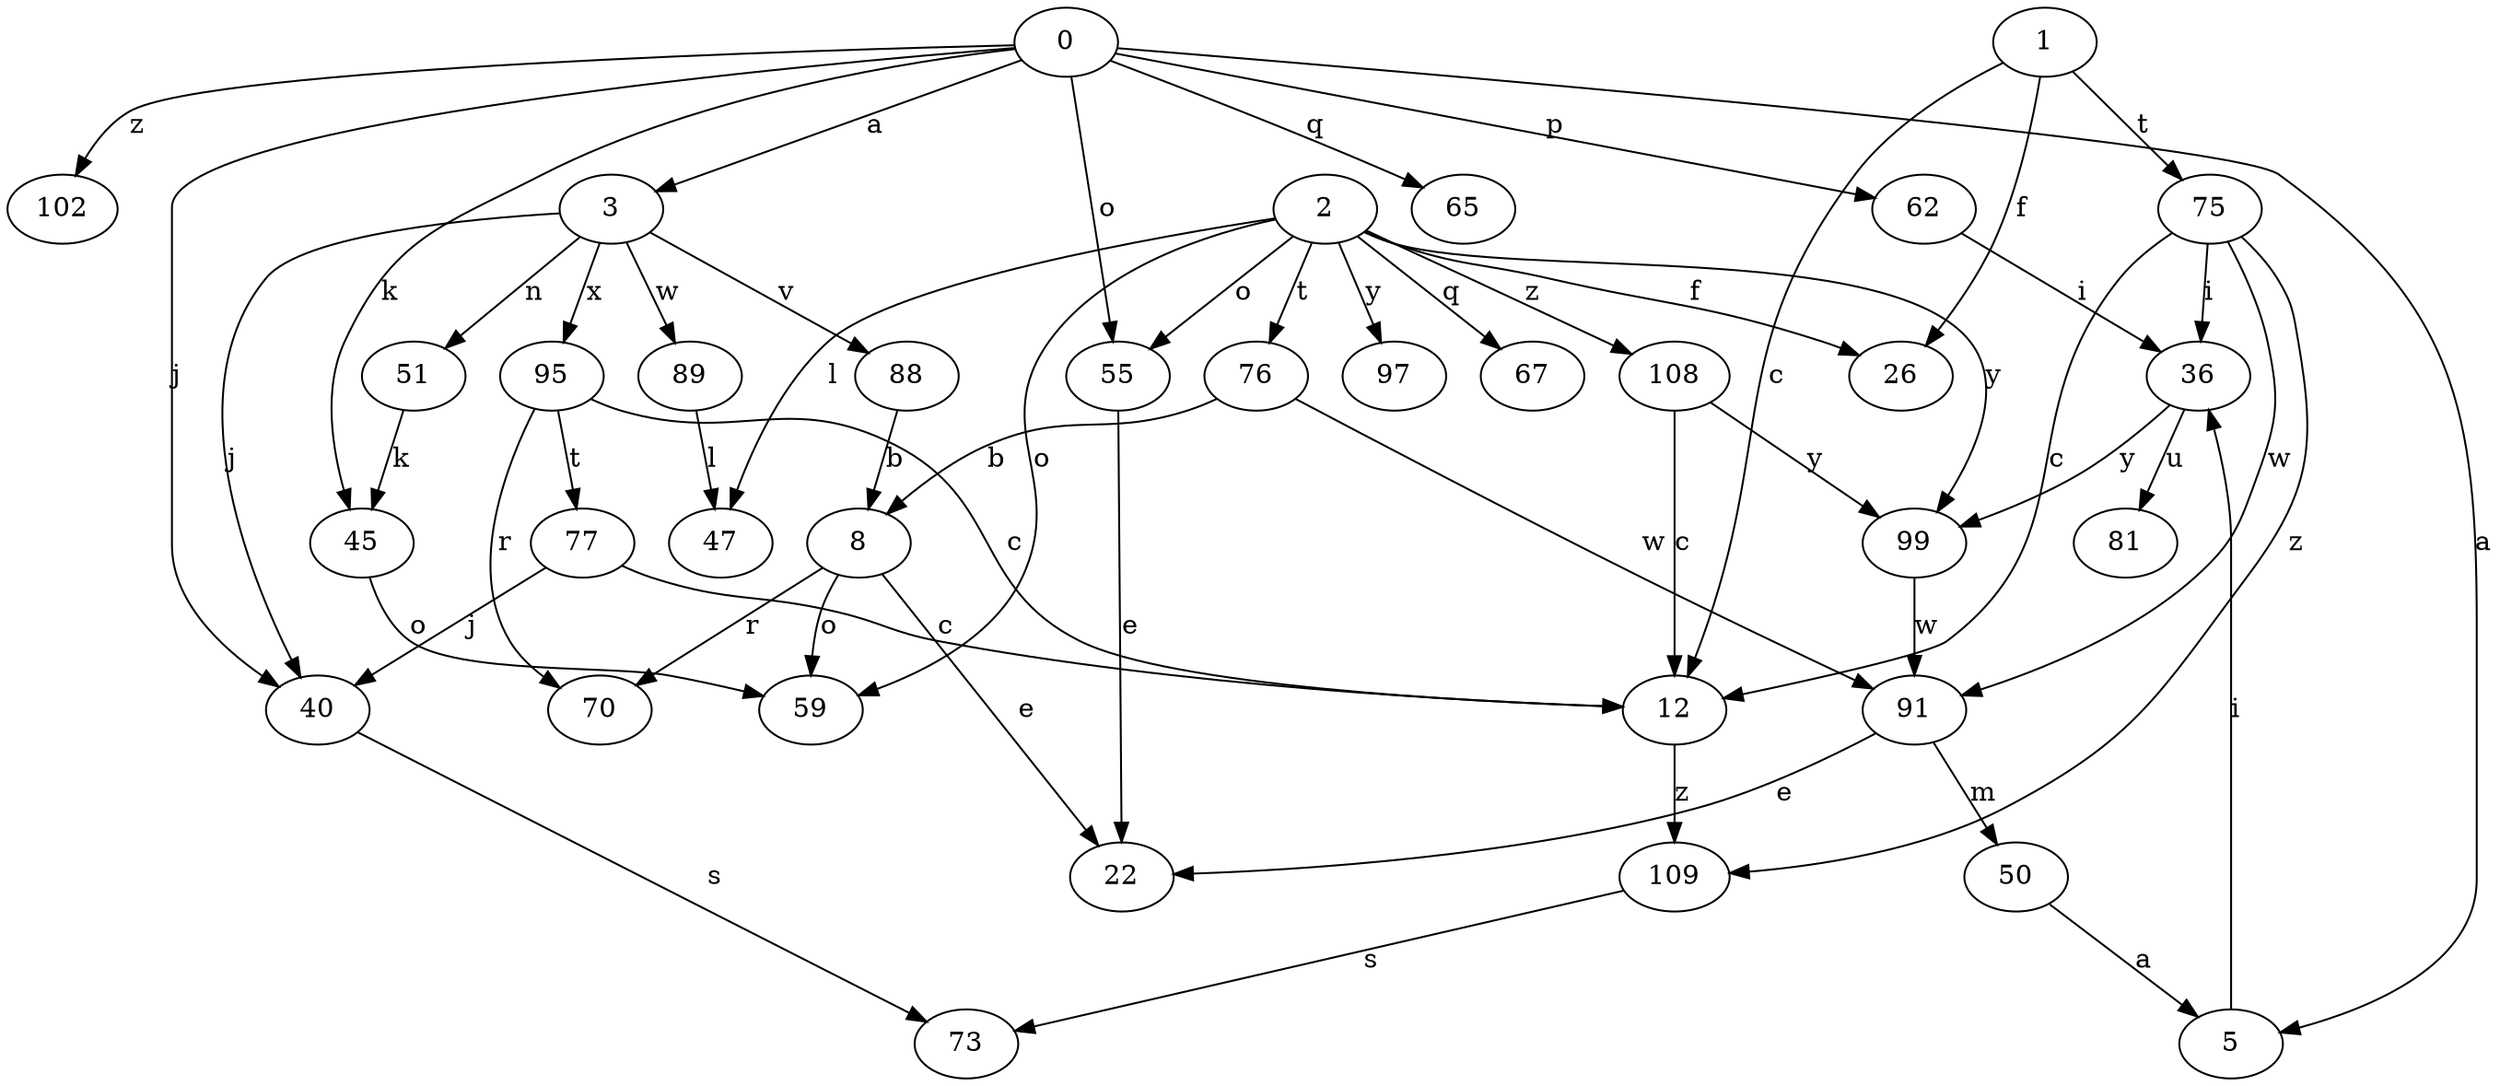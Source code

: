 strict digraph  {
1;
2;
3;
5;
8;
12;
22;
26;
36;
40;
45;
47;
50;
51;
55;
59;
62;
65;
67;
70;
73;
75;
76;
77;
81;
88;
89;
0;
91;
95;
97;
99;
102;
108;
109;
1 -> 12  [label=c];
1 -> 26  [label=f];
1 -> 75  [label=t];
2 -> 26  [label=f];
2 -> 47  [label=l];
2 -> 55  [label=o];
2 -> 59  [label=o];
2 -> 67  [label=q];
2 -> 76  [label=t];
2 -> 97  [label=y];
2 -> 99  [label=y];
2 -> 108  [label=z];
3 -> 40  [label=j];
3 -> 51  [label=n];
3 -> 88  [label=v];
3 -> 89  [label=w];
3 -> 95  [label=x];
5 -> 36  [label=i];
8 -> 22  [label=e];
8 -> 59  [label=o];
8 -> 70  [label=r];
12 -> 109  [label=z];
36 -> 81  [label=u];
36 -> 99  [label=y];
40 -> 73  [label=s];
45 -> 59  [label=o];
50 -> 5  [label=a];
51 -> 45  [label=k];
55 -> 22  [label=e];
62 -> 36  [label=i];
75 -> 12  [label=c];
75 -> 36  [label=i];
75 -> 91  [label=w];
75 -> 109  [label=z];
76 -> 8  [label=b];
76 -> 91  [label=w];
77 -> 12  [label=c];
77 -> 40  [label=j];
88 -> 8  [label=b];
89 -> 47  [label=l];
0 -> 3  [label=a];
0 -> 5  [label=a];
0 -> 40  [label=j];
0 -> 45  [label=k];
0 -> 55  [label=o];
0 -> 62  [label=p];
0 -> 65  [label=q];
0 -> 102  [label=z];
91 -> 22  [label=e];
91 -> 50  [label=m];
95 -> 12  [label=c];
95 -> 70  [label=r];
95 -> 77  [label=t];
99 -> 91  [label=w];
108 -> 12  [label=c];
108 -> 99  [label=y];
109 -> 73  [label=s];
}
